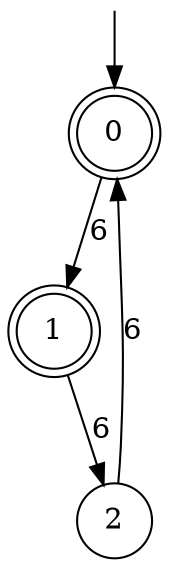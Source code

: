 digraph g {

	s0 [shape="doublecircle" label="0"];
	s1 [shape="doublecircle" label="1"];
	s2 [shape="circle" label="2"];
	s0 -> s1 [label="6"];
	s1 -> s2 [label="6"];
	s2 -> s0 [label="6"];

__start0 [label="" shape="none" width="0" height="0"];
__start0 -> s0;

}
